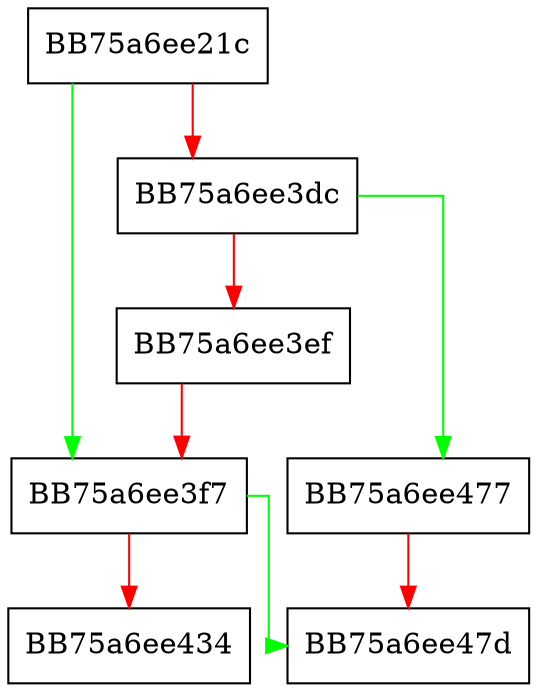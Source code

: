digraph pipeline_manager_impl {
  node [shape="box"];
  graph [splines=ortho];
  BB75a6ee21c -> BB75a6ee3f7 [color="green"];
  BB75a6ee21c -> BB75a6ee3dc [color="red"];
  BB75a6ee3dc -> BB75a6ee477 [color="green"];
  BB75a6ee3dc -> BB75a6ee3ef [color="red"];
  BB75a6ee3ef -> BB75a6ee3f7 [color="red"];
  BB75a6ee3f7 -> BB75a6ee47d [color="green"];
  BB75a6ee3f7 -> BB75a6ee434 [color="red"];
  BB75a6ee477 -> BB75a6ee47d [color="red"];
}